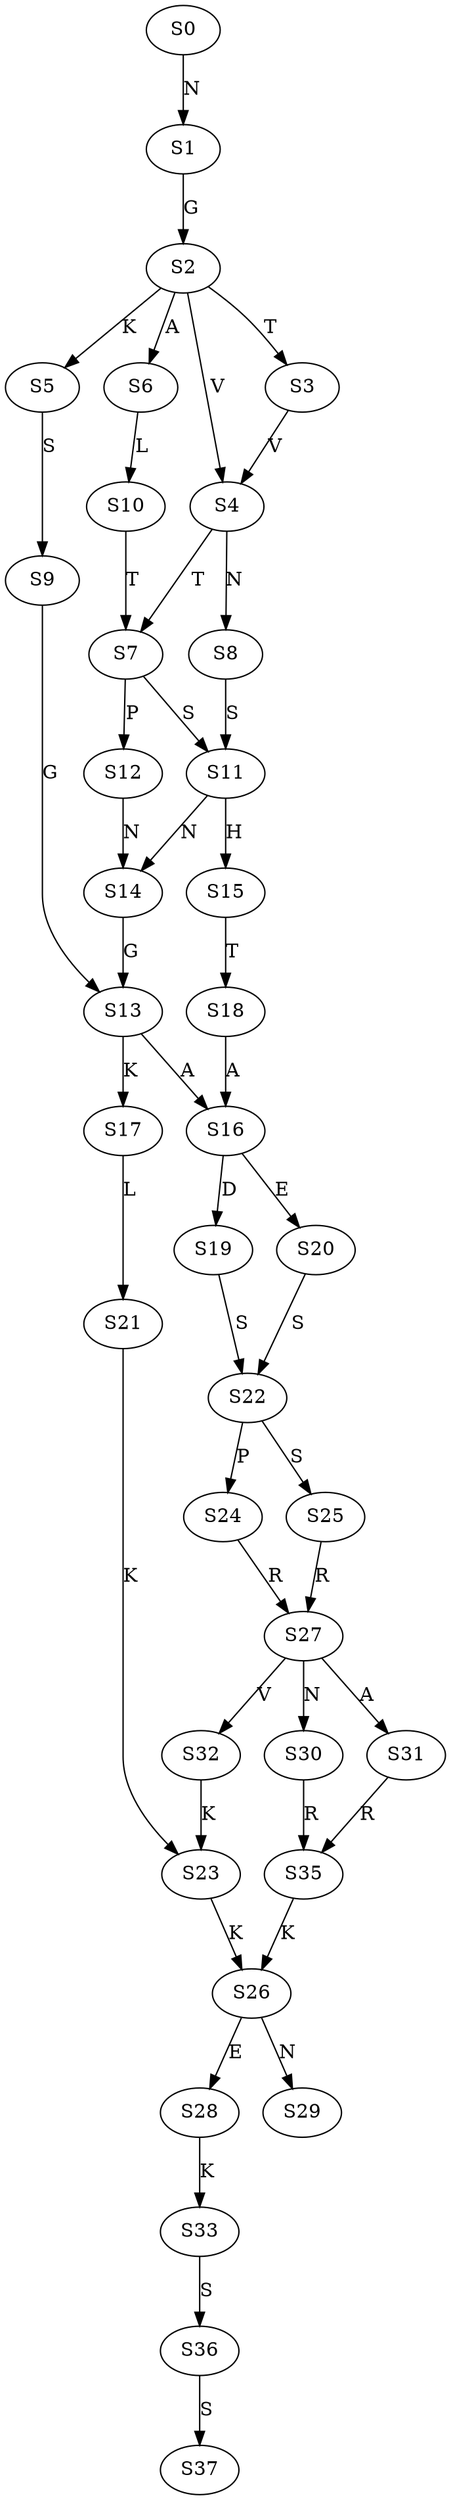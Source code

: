 strict digraph  {
	S0 -> S1 [ label = N ];
	S1 -> S2 [ label = G ];
	S2 -> S3 [ label = T ];
	S2 -> S4 [ label = V ];
	S2 -> S5 [ label = K ];
	S2 -> S6 [ label = A ];
	S3 -> S4 [ label = V ];
	S4 -> S7 [ label = T ];
	S4 -> S8 [ label = N ];
	S5 -> S9 [ label = S ];
	S6 -> S10 [ label = L ];
	S7 -> S11 [ label = S ];
	S7 -> S12 [ label = P ];
	S8 -> S11 [ label = S ];
	S9 -> S13 [ label = G ];
	S10 -> S7 [ label = T ];
	S11 -> S14 [ label = N ];
	S11 -> S15 [ label = H ];
	S12 -> S14 [ label = N ];
	S13 -> S16 [ label = A ];
	S13 -> S17 [ label = K ];
	S14 -> S13 [ label = G ];
	S15 -> S18 [ label = T ];
	S16 -> S19 [ label = D ];
	S16 -> S20 [ label = E ];
	S17 -> S21 [ label = L ];
	S18 -> S16 [ label = A ];
	S19 -> S22 [ label = S ];
	S20 -> S22 [ label = S ];
	S21 -> S23 [ label = K ];
	S22 -> S24 [ label = P ];
	S22 -> S25 [ label = S ];
	S23 -> S26 [ label = K ];
	S24 -> S27 [ label = R ];
	S25 -> S27 [ label = R ];
	S26 -> S28 [ label = E ];
	S26 -> S29 [ label = N ];
	S27 -> S30 [ label = N ];
	S27 -> S31 [ label = A ];
	S27 -> S32 [ label = V ];
	S28 -> S33 [ label = K ];
	S30 -> S35 [ label = R ];
	S31 -> S35 [ label = R ];
	S32 -> S23 [ label = K ];
	S33 -> S36 [ label = S ];
	S35 -> S26 [ label = K ];
	S36 -> S37 [ label = S ];
}
